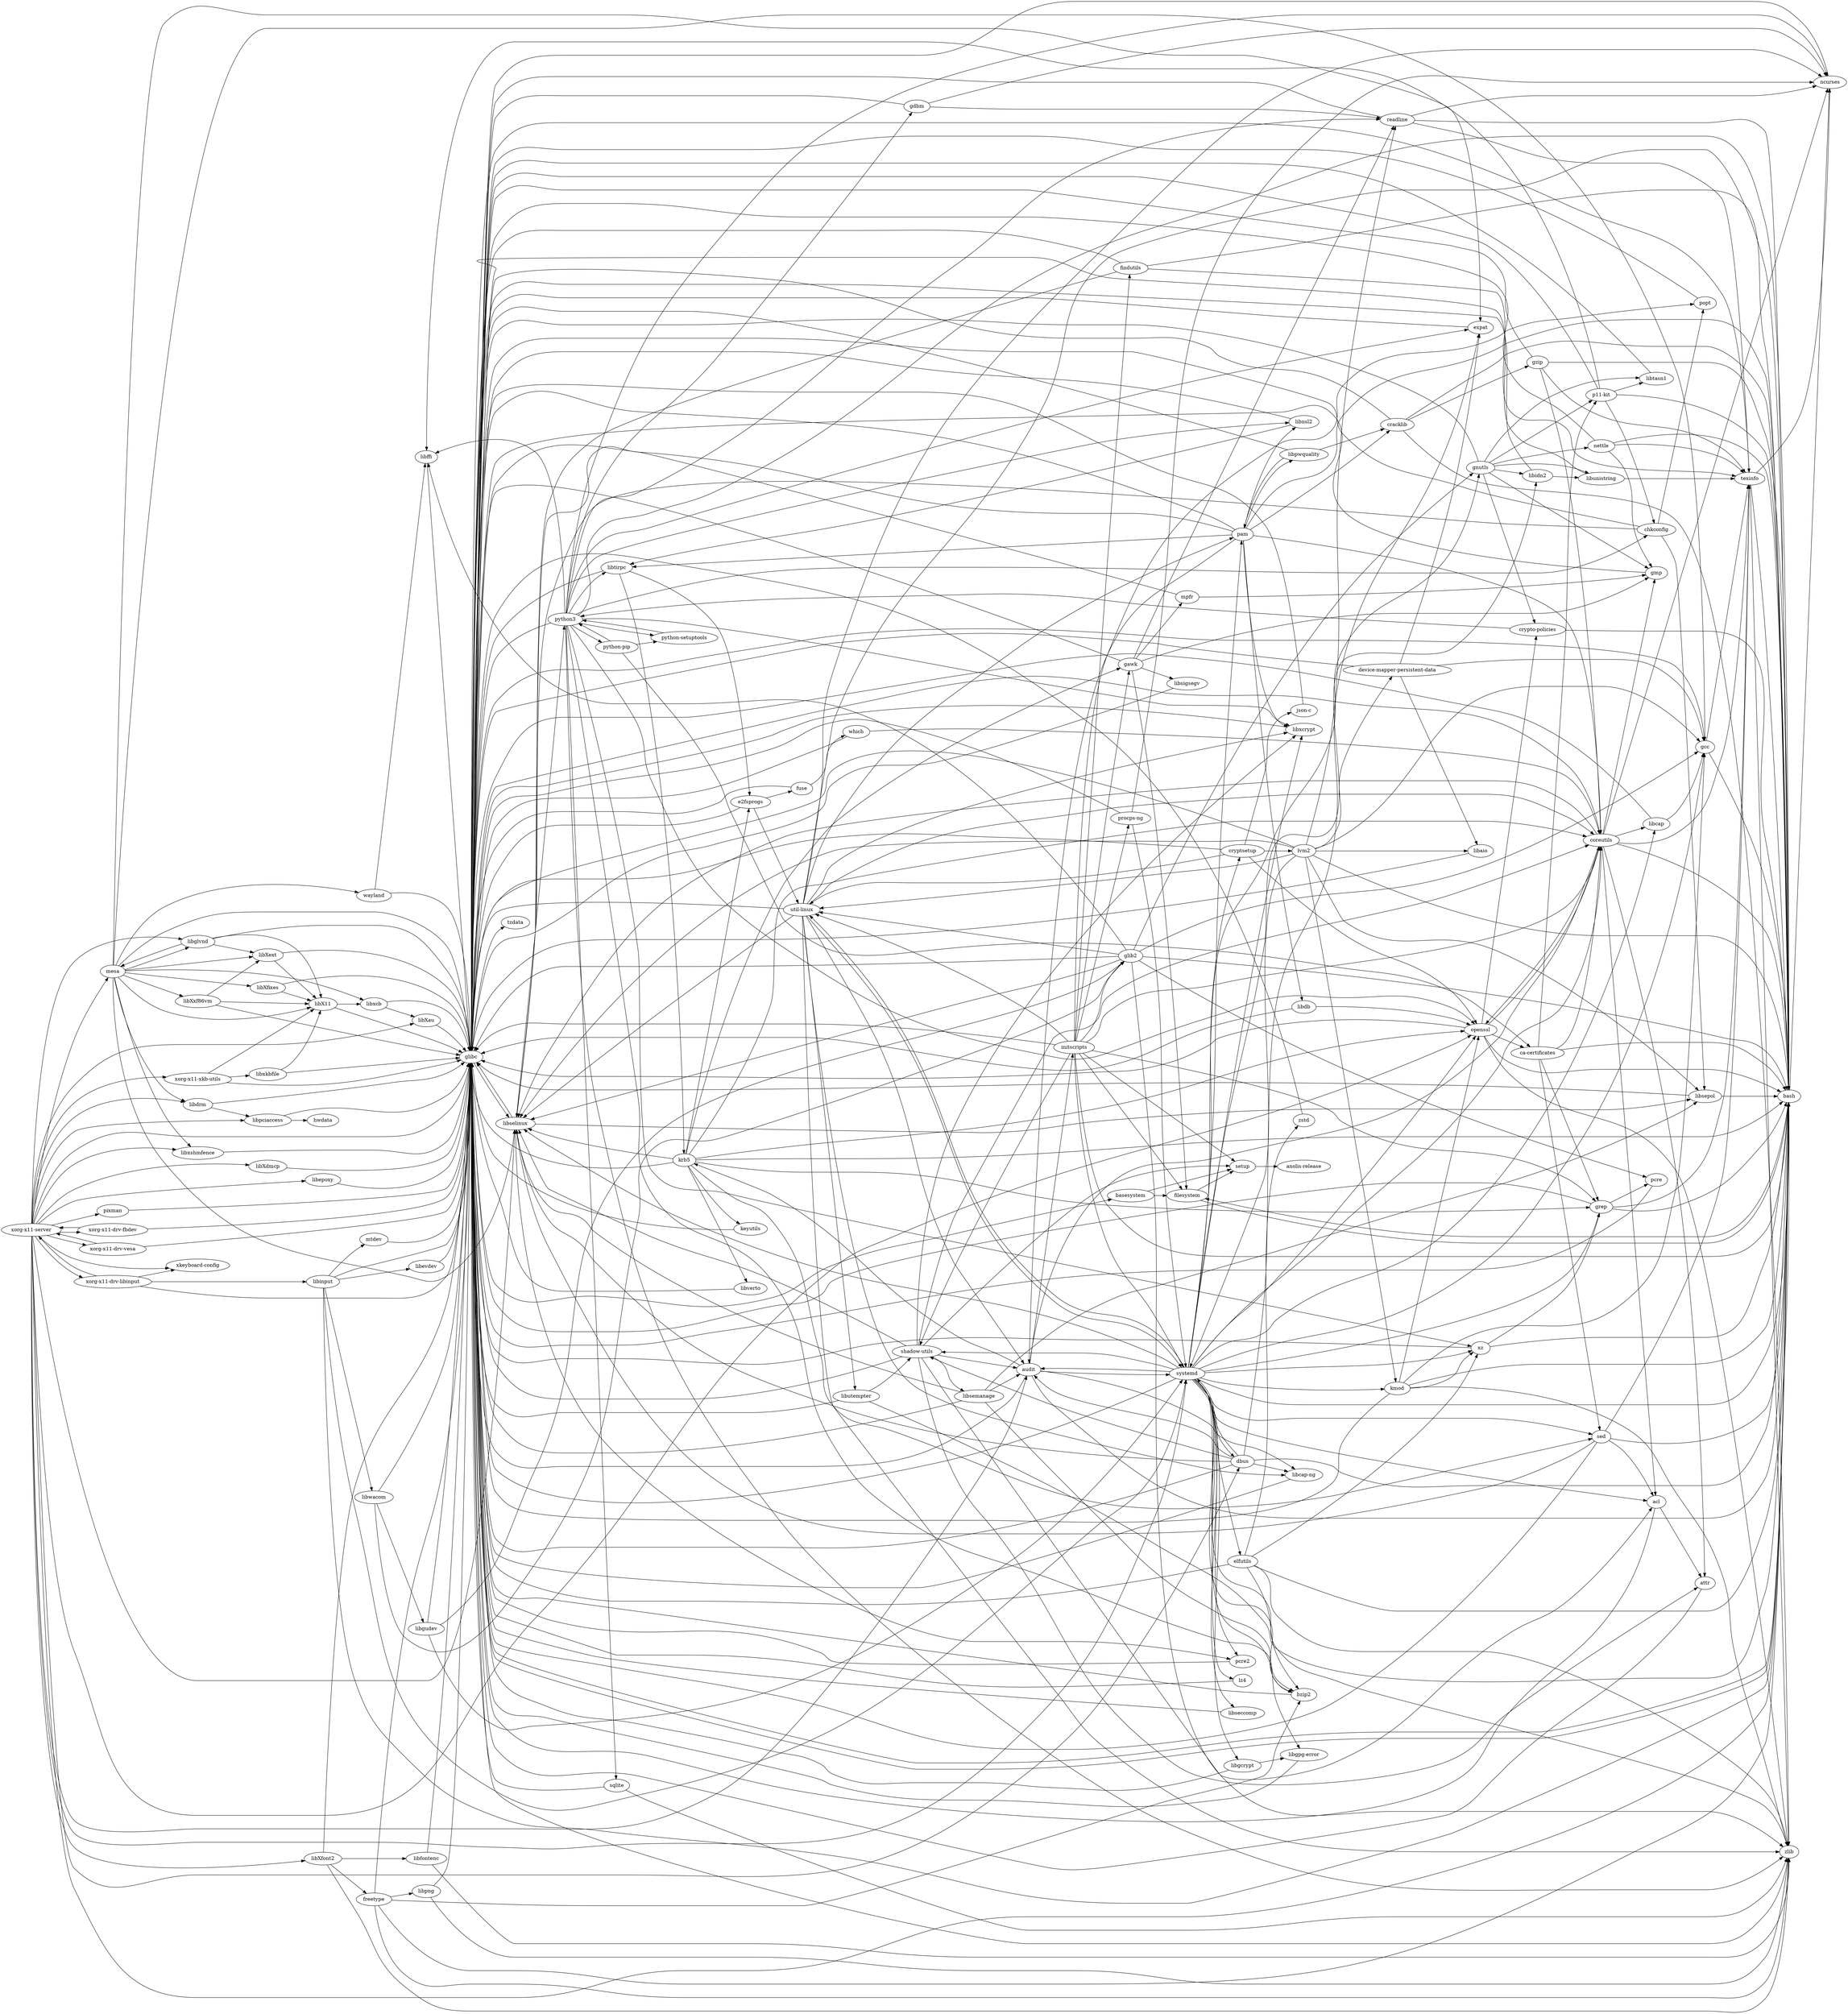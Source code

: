 digraph MyPicture {
	graph [rankdir=LR]
	wayland
	wayland -> libffi
	wayland -> glibc
	libffi
	libffi -> glibc
	glibc
	glibc -> basesystem
	glibc -> bash
	glibc -> libselinux
	glibc -> tzdata
	basesystem
	basesystem -> filesystem
	basesystem -> setup
	bash
	bash -> filesystem
	bash -> glibc
	bash -> ncurses
	libselinux
	libselinux -> glibc
	libselinux -> pcre2
	libselinux -> libsepol
	libselinux -> python3
	tzdata
	pcre2
	pcre2 -> glibc
	libsepol
	libsepol -> bash
	libsepol -> glibc
	python3
	python3 -> bash
	python3 -> chkconfig
	python3 -> openssl
	python3 -> glibc
	python3 -> "python-setuptools"
	python3 -> "python-pip"
	python3 -> gdbm
	python3 -> bzip2
	python3 -> libxcrypt
	python3 -> expat
	python3 -> libffi
	python3 -> xz
	python3 -> ncurses
	python3 -> libnsl2
	python3 -> readline
	python3 -> sqlite
	python3 -> libtirpc
	python3 -> zlib
	chkconfig
	chkconfig -> popt
	chkconfig -> libselinux
	chkconfig -> libsepol
	chkconfig -> glibc
	openssl
	openssl -> bash
	openssl -> coreutils
	openssl -> glibc
	openssl -> zlib
	openssl -> "ca-certificates"
	openssl -> "crypto-policies"
	"python-setuptools"
	"python-setuptools" -> python3
	"python-pip"
	"python-pip" -> "ca-certificates"
	"python-pip" -> "python-setuptools"
	"python-pip" -> python3
	gdbm
	gdbm -> ncurses
	gdbm -> readline
	gdbm -> glibc
	bzip2
	bzip2 -> glibc
	libxcrypt
	libxcrypt -> glibc
	expat
	expat -> glibc
	xz
	xz -> bash
	xz -> grep
	xz -> glibc
	ncurses
	ncurses -> glibc
	libnsl2
	libnsl2 -> glibc
	libnsl2 -> libtirpc
	readline
	readline -> bash
	readline -> glibc
	readline -> texinfo
	readline -> ncurses
	sqlite
	sqlite -> glibc
	sqlite -> zlib
	libtirpc
	libtirpc -> glibc
	libtirpc -> e2fsprogs
	libtirpc -> krb5
	zlib
	zlib -> glibc
	e2fsprogs
	e2fsprogs -> "util-linux"
	e2fsprogs -> glibc
	e2fsprogs -> fuse
	krb5
	krb5 -> bash
	krb5 -> coreutils
	krb5 -> gawk
	krb5 -> grep
	krb5 -> keyutils
	krb5 -> e2fsprogs
	krb5 -> openssl
	krb5 -> glibc
	krb5 -> libselinux
	krb5 -> libverto
	krb5 -> sed
	coreutils
	coreutils -> acl
	coreutils -> attr
	coreutils -> libcap
	coreutils -> openssl
	coreutils -> gmp
	coreutils -> glibc
	coreutils -> libselinux
	coreutils -> ncurses
	coreutils -> bash
	coreutils -> texinfo
	gawk
	gawk -> filesystem
	gawk -> glibc
	gawk -> gmp
	gawk -> mpfr
	gawk -> readline
	gawk -> libsigsegv
	grep
	grep -> bash
	grep -> texinfo
	grep -> pcre
	grep -> glibc
	keyutils
	keyutils -> glibc
	libverto
	libverto -> glibc
	sed
	sed -> bash
	sed -> texinfo
	sed -> acl
	sed -> libselinux
	sed -> glibc
	texinfo
	texinfo -> bash
	texinfo -> ncurses
	texinfo -> zlib
	texinfo -> glibc
	acl
	acl -> glibc
	acl -> attr
	attr
	attr -> glibc
	pcre
	pcre -> glibc
	filesystem
	filesystem -> bash
	filesystem -> setup
	gmp
	gmp -> glibc
	mpfr
	mpfr -> glibc
	mpfr -> gmp
	libsigsegv
	libsigsegv -> glibc
	setup
	setup -> "anolis-release"
	"anolis-release"
	libcap
	libcap -> gcc
	libcap -> glibc
	gcc
	gcc -> bash
	gcc -> texinfo
	gcc -> glibc
	"util-linux"
	"util-linux" -> bash
	"util-linux" -> glibc
	"util-linux" -> coreutils
	"util-linux" -> libselinux
	"util-linux" -> pam
	"util-linux" -> audit
	"util-linux" -> "libcap-ng"
	"util-linux" -> libxcrypt
	"util-linux" -> ncurses
	"util-linux" -> systemd
	"util-linux" -> libutempter
	"util-linux" -> zlib
	fuse
	fuse -> glibc
	fuse -> which
	which
	which -> coreutils
	which -> glibc
	pam
	pam -> bash
	pam -> glibc
	pam -> audit
	pam -> coreutils
	pam -> cracklib
	pam -> libxcrypt
	pam -> libdb
	pam -> libnsl2
	pam -> libpwquality
	pam -> libselinux
	pam -> libtirpc
	audit
	audit -> bash
	audit -> coreutils
	audit -> glibc
	audit -> initscripts
	audit -> "libcap-ng"
	audit -> krb5
	audit -> systemd
	"libcap-ng"
	"libcap-ng" -> glibc
	systemd
	systemd -> bash
	systemd -> glibc
	systemd -> "shadow-utils"
	systemd -> acl
	systemd -> coreutils
	systemd -> dbus
	systemd -> grep
	systemd -> audit
	systemd -> "util-linux"
	systemd -> bzip2
	systemd -> libcap
	systemd -> libxcrypt
	systemd -> cryptsetup
	systemd -> elfutils
	systemd -> gcc
	systemd -> libgcrypt
	systemd -> gnutls
	systemd -> "libgpg-error"
	systemd -> libidn2
	systemd -> kmod
	systemd -> lz4
	systemd -> xz
	systemd -> pam
	systemd -> pcre2
	systemd -> libseccomp
	systemd -> libselinux
	systemd -> zlib
	systemd -> openssl
	systemd -> sed
	libutempter
	libutempter -> bash
	libutempter -> glibc
	libutempter -> "shadow-utils"
	"shadow-utils"
	"shadow-utils" -> audit
	"shadow-utils" -> coreutils
	"shadow-utils" -> glibc
	"shadow-utils" -> acl
	"shadow-utils" -> attr
	"shadow-utils" -> libxcrypt
	"shadow-utils" -> libselinux
	"shadow-utils" -> libsemanage
	"shadow-utils" -> setup
	libsemanage
	libsemanage -> audit
	libsemanage -> bzip2
	libsemanage -> libselinux
	libsemanage -> libsepol
	libsemanage -> glibc
	dbus
	dbus -> systemd
	dbus -> bash
	dbus -> "shadow-utils"
	dbus -> audit
	dbus -> "libcap-ng"
	dbus -> expat
	dbus -> glibc
	dbus -> libselinux
	cryptsetup
	cryptsetup -> glibc
	cryptsetup -> "util-linux"
	cryptsetup -> openssl
	cryptsetup -> lvm2
	cryptsetup -> "json-c"
	elfutils
	elfutils -> bash
	elfutils -> glibc
	elfutils -> zlib
	elfutils -> bzip2
	elfutils -> xz
	elfutils -> zstd
	libgcrypt
	libgcrypt -> glibc
	libgcrypt -> "libgpg-error"
	gnutls
	gnutls -> "crypto-policies"
	gnutls -> glibc
	gnutls -> gmp
	gnutls -> nettle
	gnutls -> libidn2
	gnutls -> "p11-kit"
	gnutls -> libtasn1
	gnutls -> libunistring
	"libgpg-error"
	"libgpg-error" -> glibc
	libidn2
	libidn2 -> libunistring
	libidn2 -> glibc
	kmod
	kmod -> bash
	kmod -> glibc
	kmod -> openssl
	kmod -> gcc
	kmod -> xz
	kmod -> zlib
	lz4
	lz4 -> glibc
	libseccomp
	libseccomp -> glibc
	libunistring
	libunistring -> texinfo
	libunistring -> glibc
	"crypto-policies"
	"crypto-policies" -> bash
	"crypto-policies" -> python3
	nettle
	nettle -> bash
	nettle -> glibc
	nettle -> texinfo
	nettle -> gmp
	"p11-kit"
	"p11-kit" -> glibc
	"p11-kit" -> libffi
	"p11-kit" -> bash
	"p11-kit" -> chkconfig
	"p11-kit" -> libtasn1
	libtasn1
	libtasn1 -> glibc
	zstd
	zstd -> glibc
	lvm2
	lvm2 -> bash
	lvm2 -> glibc
	lvm2 -> libselinux
	lvm2 -> libsepol
	lvm2 -> systemd
	lvm2 -> "util-linux"
	lvm2 -> gcc
	lvm2 -> "device-mapper-persistent-data"
	lvm2 -> libaio
	lvm2 -> readline
	lvm2 -> kmod
	"json-c"
	"json-c" -> glibc
	"device-mapper-persistent-data"
	"device-mapper-persistent-data" -> expat
	"device-mapper-persistent-data" -> glibc
	"device-mapper-persistent-data" -> libaio
	"device-mapper-persistent-data" -> gcc
	libaio
	libaio -> glibc
	initscripts
	initscripts -> bash
	initscripts -> coreutils
	initscripts -> filesystem
	initscripts -> findutils
	initscripts -> gawk
	initscripts -> grep
	initscripts -> glib2
	initscripts -> popt
	initscripts -> "procps-ng"
	initscripts -> glibc
	initscripts -> setup
	initscripts -> "shadow-utils"
	initscripts -> systemd
	initscripts -> "util-linux"
	findutils
	findutils -> bash
	findutils -> texinfo
	findutils -> glibc
	findutils -> libselinux
	glib2
	glib2 -> bash
	glib2 -> glibc
	glib2 -> libffi
	glib2 -> gcc
	glib2 -> gnutls
	glib2 -> "util-linux"
	glib2 -> pcre
	glib2 -> libselinux
	glib2 -> zlib
	popt
	popt -> glibc
	"procps-ng"
	"procps-ng" -> glibc
	"procps-ng" -> ncurses
	"procps-ng" -> systemd
	cracklib
	cracklib -> bash
	cracklib -> glibc
	cracklib -> gzip
	cracklib -> zlib
	libdb
	libdb -> glibc
	libdb -> openssl
	libpwquality
	libpwquality -> cracklib
	libpwquality -> pam
	libpwquality -> glibc
	gzip
	gzip -> bash
	gzip -> texinfo
	gzip -> coreutils
	gzip -> glibc
	"ca-certificates"
	"ca-certificates" -> bash
	"ca-certificates" -> coreutils
	"ca-certificates" -> grep
	"ca-certificates" -> "p11-kit"
	"ca-certificates" -> sed
	mesa
	mesa -> libX11
	mesa -> glibc
	mesa -> libdrm
	mesa -> expat
	mesa -> gcc
	mesa -> libglvnd
	mesa -> wayland
	mesa -> libxcb
	mesa -> libxshmfence
	mesa -> libXext
	mesa -> libXfixes
	mesa -> libXxf86vm
	mesa -> libselinux
	libX11
	libX11 -> glibc
	libX11 -> libxcb
	libdrm
	libdrm -> libpciaccess
	libdrm -> glibc
	libglvnd
	libglvnd -> glibc
	libglvnd -> mesa
	libglvnd -> libX11
	libglvnd -> libXext
	libxcb
	libxcb -> libXau
	libxcb -> glibc
	libxshmfence
	libxshmfence -> glibc
	libXext
	libXext -> libX11
	libXext -> glibc
	libXfixes
	libXfixes -> libX11
	libXfixes -> glibc
	libXxf86vm
	libXxf86vm -> libX11
	libXxf86vm -> libXext
	libXxf86vm -> glibc
	libXau
	libXau -> glibc
	libpciaccess
	libpciaccess -> hwdata
	libpciaccess -> glibc
	hwdata
	libpng
	libpng -> glibc
	libpng -> zlib
	freetype
	freetype -> bash
	freetype -> glibc
	freetype -> bzip2
	freetype -> libpng
	freetype -> zlib
	libfontenc
	libfontenc -> zlib
	libfontenc -> glibc
	libxkbfile
	libxkbfile -> libX11
	libxkbfile -> glibc
	"xorg-x11-xkb-utils"
	"xorg-x11-xkb-utils" -> glibc
	"xorg-x11-xkb-utils" -> libX11
	"xorg-x11-xkb-utils" -> libxkbfile
	"xorg-x11-server"
	"xorg-x11-server" -> bash
	"xorg-x11-server" -> libglvnd
	"xorg-x11-server" -> libXau
	"xorg-x11-server" -> libXdmcp
	"xorg-x11-server" -> libXfont2
	"xorg-x11-server" -> audit
	"xorg-x11-server" -> openssl
	"xorg-x11-server" -> dbus
	"xorg-x11-server" -> glibc
	"xorg-x11-server" -> libdrm
	"xorg-x11-server" -> libepoxy
	"xorg-x11-server" -> mesa
	"xorg-x11-server" -> libpciaccess
	"xorg-x11-server" -> pixman
	"xorg-x11-server" -> libselinux
	"xorg-x11-server" -> systemd
	"xorg-x11-server" -> libxshmfence
	"xorg-x11-server" -> "xorg-x11-drv-fbdev"
	"xorg-x11-server" -> "xorg-x11-drv-libinput"
	"xorg-x11-server" -> "xorg-x11-drv-vesa"
	"xorg-x11-server" -> "xorg-x11-xkb-utils"
	"xorg-x11-server" -> "xkeyboard-config"
	libXdmcp
	libXdmcp -> glibc
	libXfont2
	libXfont2 -> libfontenc
	libXfont2 -> freetype
	libXfont2 -> glibc
	libXfont2 -> zlib
	libepoxy
	libepoxy -> glibc
	pixman
	pixman -> glibc
	"xorg-x11-drv-fbdev"
	"xorg-x11-drv-fbdev" -> "xorg-x11-server"
	"xorg-x11-drv-fbdev" -> glibc
	"xorg-x11-drv-libinput"
	"xorg-x11-drv-libinput" -> "xorg-x11-server"
	"xorg-x11-drv-libinput" -> glibc
	"xorg-x11-drv-libinput" -> libinput
	"xorg-x11-drv-libinput" -> "xkeyboard-config"
	"xorg-x11-drv-vesa"
	"xorg-x11-drv-vesa" -> "xorg-x11-server"
	"xorg-x11-drv-vesa" -> glibc
	"xkeyboard-config"
	libinput
	libinput -> bash
	libinput -> glibc
	libinput -> libevdev
	libinput -> mtdev
	libinput -> systemd
	libinput -> libwacom
	libevdev
	libevdev -> glibc
	mtdev
	mtdev -> glibc
	libwacom
	libwacom -> glib2
	libwacom -> libgudev
	libwacom -> glibc
	libgudev
	libgudev -> glib2
	libgudev -> glibc
	libgudev -> systemd
}

